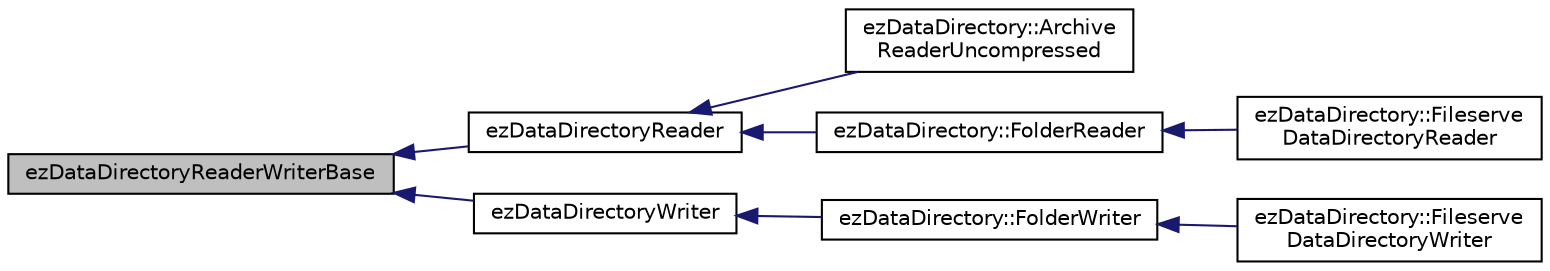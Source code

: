 digraph "ezDataDirectoryReaderWriterBase"
{
 // LATEX_PDF_SIZE
  edge [fontname="Helvetica",fontsize="10",labelfontname="Helvetica",labelfontsize="10"];
  node [fontname="Helvetica",fontsize="10",shape=record];
  rankdir="LR";
  Node1 [label="ezDataDirectoryReaderWriterBase",height=0.2,width=0.4,color="black", fillcolor="grey75", style="filled", fontcolor="black",tooltip="This is the base class for all data directory readers/writers."];
  Node1 -> Node2 [dir="back",color="midnightblue",fontsize="10",style="solid",fontname="Helvetica"];
  Node2 [label="ezDataDirectoryReader",height=0.2,width=0.4,color="black", fillcolor="white", style="filled",URL="$d9/de4/classez_data_directory_reader.htm",tooltip="A base class for readers that handle reading from a (virtual) file inside a data directory."];
  Node2 -> Node3 [dir="back",color="midnightblue",fontsize="10",style="solid",fontname="Helvetica"];
  Node3 [label="ezDataDirectory::Archive\lReaderUncompressed",height=0.2,width=0.4,color="black", fillcolor="white", style="filled",URL="$d3/d0c/classez_data_directory_1_1_archive_reader_uncompressed.htm",tooltip=" "];
  Node2 -> Node4 [dir="back",color="midnightblue",fontsize="10",style="solid",fontname="Helvetica"];
  Node4 [label="ezDataDirectory::FolderReader",height=0.2,width=0.4,color="black", fillcolor="white", style="filled",URL="$dc/d73/classez_data_directory_1_1_folder_reader.htm",tooltip="Handles reading from ordinary files."];
  Node4 -> Node5 [dir="back",color="midnightblue",fontsize="10",style="solid",fontname="Helvetica"];
  Node5 [label="ezDataDirectory::Fileserve\lDataDirectoryReader",height=0.2,width=0.4,color="black", fillcolor="white", style="filled",URL="$d6/d4a/classez_data_directory_1_1_fileserve_data_directory_reader.htm",tooltip=" "];
  Node1 -> Node6 [dir="back",color="midnightblue",fontsize="10",style="solid",fontname="Helvetica"];
  Node6 [label="ezDataDirectoryWriter",height=0.2,width=0.4,color="black", fillcolor="white", style="filled",URL="$d1/dd8/classez_data_directory_writer.htm",tooltip="A base class for writers that handle writing to a (virtual) file inside a data directory."];
  Node6 -> Node7 [dir="back",color="midnightblue",fontsize="10",style="solid",fontname="Helvetica"];
  Node7 [label="ezDataDirectory::FolderWriter",height=0.2,width=0.4,color="black", fillcolor="white", style="filled",URL="$d4/dd8/classez_data_directory_1_1_folder_writer.htm",tooltip="Handles writing to ordinary files."];
  Node7 -> Node8 [dir="back",color="midnightblue",fontsize="10",style="solid",fontname="Helvetica"];
  Node8 [label="ezDataDirectory::Fileserve\lDataDirectoryWriter",height=0.2,width=0.4,color="black", fillcolor="white", style="filled",URL="$df/d6f/classez_data_directory_1_1_fileserve_data_directory_writer.htm",tooltip=" "];
}
